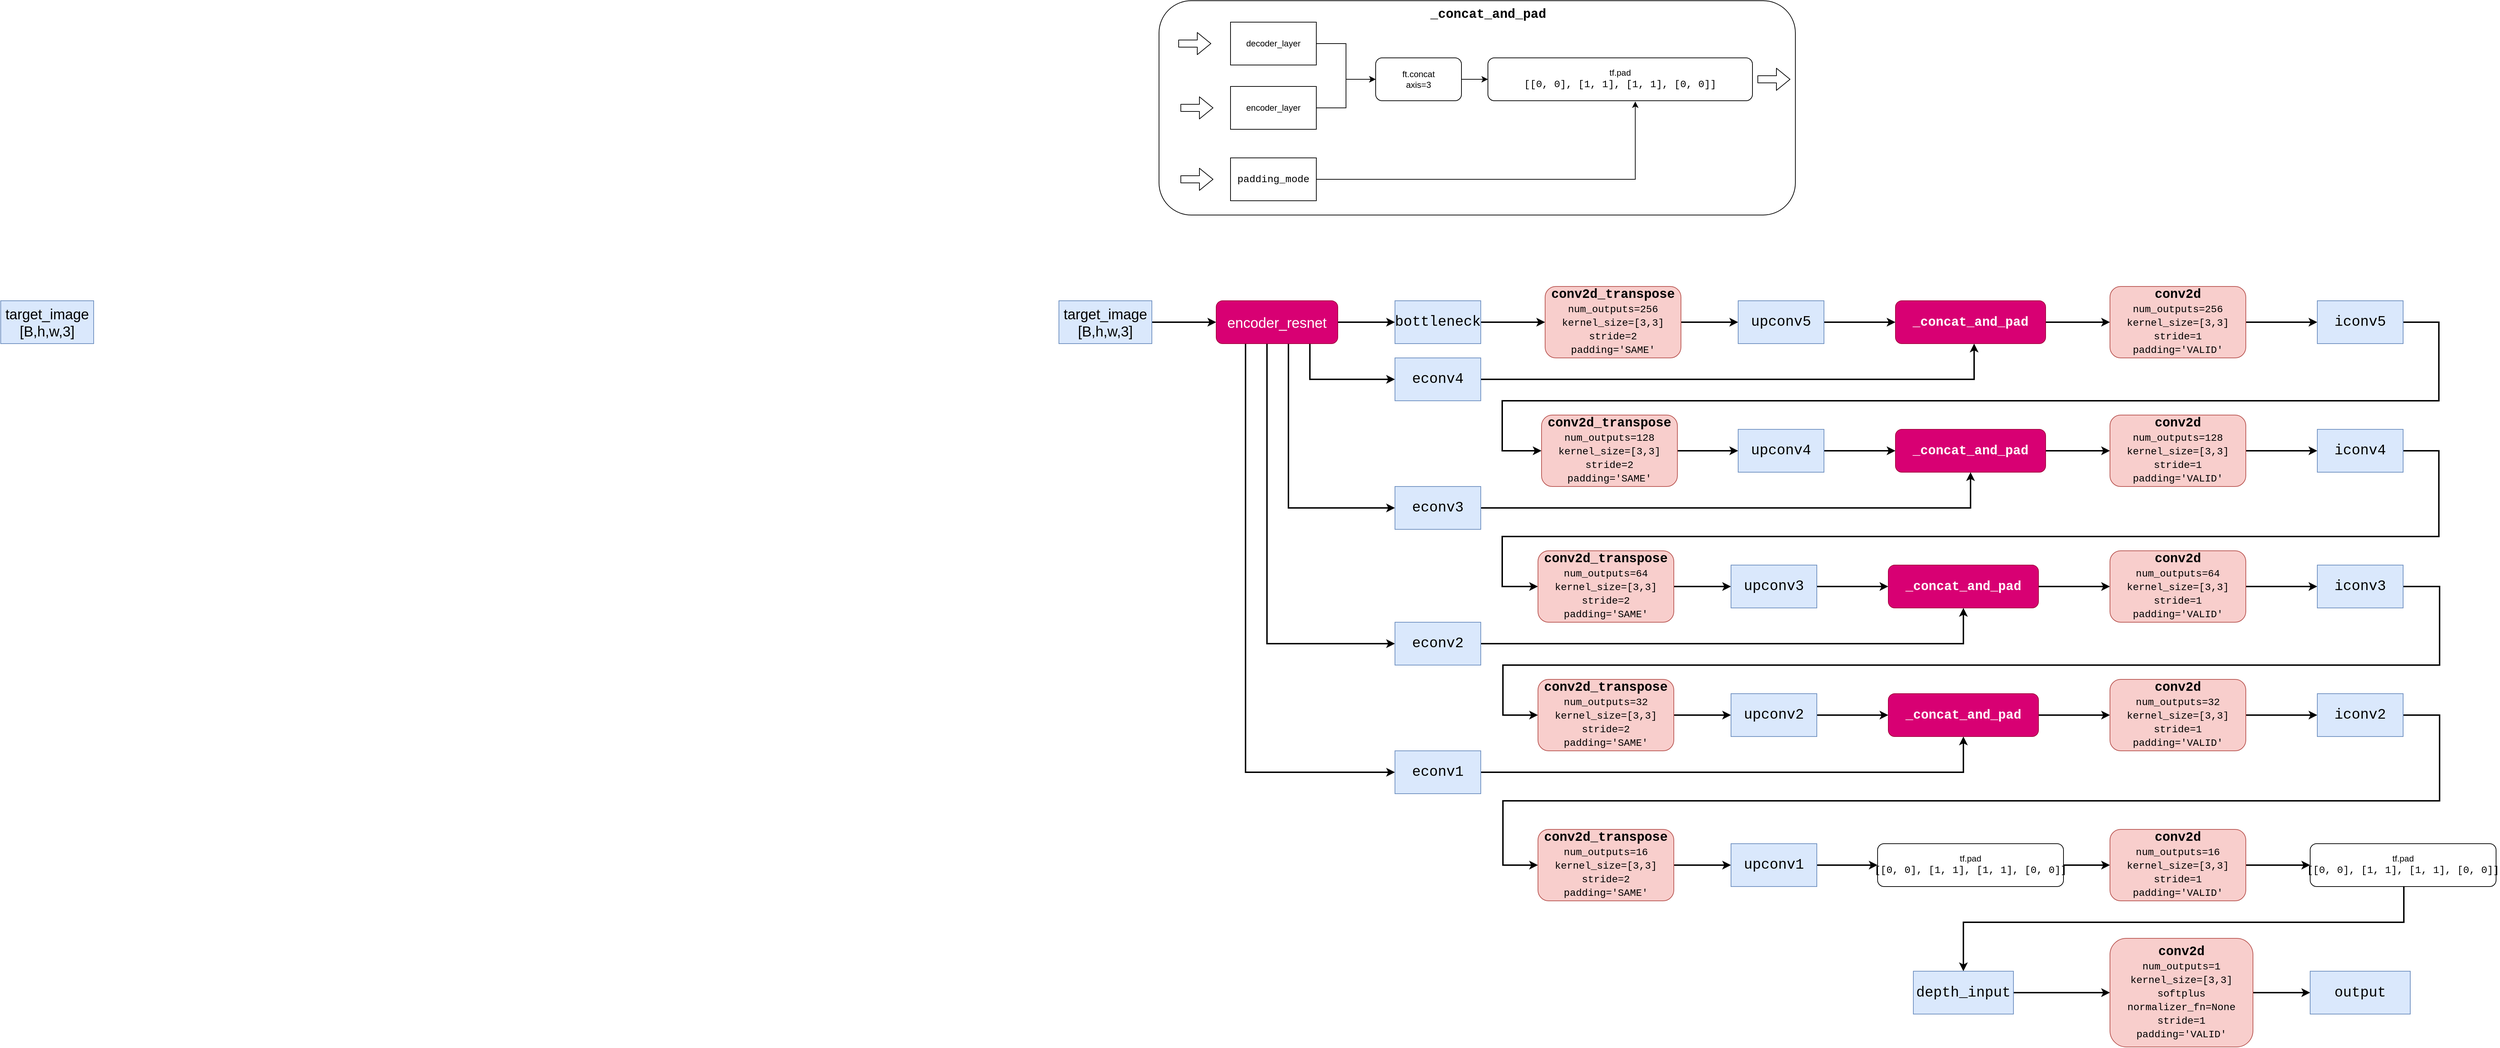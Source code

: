 <mxfile version="12.2.2" type="device" pages="2"><diagram id="zLoeH3HhIRPsf8UOHyxm" name="depth_prediction_net"><mxGraphModel dx="3685" dy="2343" grid="1" gridSize="10" guides="1" tooltips="1" connect="1" arrows="1" fold="1" page="1" pageScale="1" pageWidth="827" pageHeight="1169" math="0" shadow="0"><root><mxCell id="0"/><mxCell id="1" parent="0"/><mxCell id="rZNilFolm7zbJAtzPnBp-29" value="" style="rounded=1;whiteSpace=wrap;html=1;" parent="1" vertex="1"><mxGeometry x="-10" y="-220" width="890" height="300" as="geometry"/></mxCell><mxCell id="rZNilFolm7zbJAtzPnBp-3" style="edgeStyle=orthogonalEdgeStyle;rounded=0;orthogonalLoop=1;jettySize=auto;html=1;strokeWidth=2;" parent="1" source="rZNilFolm7zbJAtzPnBp-1" target="rZNilFolm7zbJAtzPnBp-2" edge="1"><mxGeometry relative="1" as="geometry"/></mxCell><mxCell id="rZNilFolm7zbJAtzPnBp-1" value="&lt;font style=&quot;font-size: 20px&quot;&gt;target_image&lt;br&gt;[B,h,w,3]&lt;/font&gt;" style="rounded=0;whiteSpace=wrap;html=1;fillColor=#dae8fc;strokeColor=#6c8ebf;" parent="1" vertex="1"><mxGeometry x="-150" y="200" width="130" height="60" as="geometry"/></mxCell><mxCell id="rZNilFolm7zbJAtzPnBp-5" style="edgeStyle=orthogonalEdgeStyle;rounded=0;orthogonalLoop=1;jettySize=auto;html=1;strokeWidth=2;" parent="1" source="rZNilFolm7zbJAtzPnBp-2" target="rZNilFolm7zbJAtzPnBp-4" edge="1"><mxGeometry relative="1" as="geometry"/></mxCell><mxCell id="rZNilFolm7zbJAtzPnBp-10" style="edgeStyle=orthogonalEdgeStyle;rounded=0;orthogonalLoop=1;jettySize=auto;html=1;strokeWidth=2;" parent="1" source="rZNilFolm7zbJAtzPnBp-2" target="rZNilFolm7zbJAtzPnBp-6" edge="1"><mxGeometry relative="1" as="geometry"><Array as="points"><mxPoint x="201" y="310"/></Array></mxGeometry></mxCell><mxCell id="rZNilFolm7zbJAtzPnBp-11" style="edgeStyle=orthogonalEdgeStyle;rounded=0;orthogonalLoop=1;jettySize=auto;html=1;strokeWidth=2;" parent="1" source="rZNilFolm7zbJAtzPnBp-2" target="rZNilFolm7zbJAtzPnBp-7" edge="1"><mxGeometry relative="1" as="geometry"><Array as="points"><mxPoint x="171" y="490"/></Array></mxGeometry></mxCell><mxCell id="rZNilFolm7zbJAtzPnBp-12" style="edgeStyle=orthogonalEdgeStyle;rounded=0;orthogonalLoop=1;jettySize=auto;html=1;strokeWidth=2;" parent="1" source="rZNilFolm7zbJAtzPnBp-2" edge="1" target="rZNilFolm7zbJAtzPnBp-37"><mxGeometry relative="1" as="geometry"><mxPoint x="320.0" y="570.667" as="targetPoint"/><Array as="points"><mxPoint x="141" y="680"/></Array></mxGeometry></mxCell><mxCell id="rZNilFolm7zbJAtzPnBp-13" style="edgeStyle=orthogonalEdgeStyle;rounded=0;orthogonalLoop=1;jettySize=auto;html=1;strokeWidth=2;" parent="1" source="rZNilFolm7zbJAtzPnBp-2" edge="1" target="rZNilFolm7zbJAtzPnBp-38"><mxGeometry relative="1" as="geometry"><mxPoint x="320.0" y="680.667" as="targetPoint"/><Array as="points"><mxPoint x="111" y="860"/></Array></mxGeometry></mxCell><mxCell id="rZNilFolm7zbJAtzPnBp-2" value="&lt;span style=&quot;white-space: normal&quot;&gt;&lt;font style=&quot;font-size: 20px&quot;&gt;encoder_resnet&lt;/font&gt;&lt;/span&gt;" style="rounded=1;whiteSpace=wrap;html=1;fillColor=#d80073;strokeColor=#A50040;fontColor=#ffffff;" parent="1" vertex="1"><mxGeometry x="70" y="200" width="170" height="60" as="geometry"/></mxCell><mxCell id="rZNilFolm7zbJAtzPnBp-15" style="edgeStyle=orthogonalEdgeStyle;rounded=0;orthogonalLoop=1;jettySize=auto;html=1;strokeWidth=2;" parent="1" source="rZNilFolm7zbJAtzPnBp-4" target="rZNilFolm7zbJAtzPnBp-14" edge="1"><mxGeometry relative="1" as="geometry"/></mxCell><mxCell id="rZNilFolm7zbJAtzPnBp-4" value="&lt;div style=&quot;font-family: &amp;#34;consolas&amp;#34; , &amp;#34;courier new&amp;#34; , monospace ; line-height: 19px ; white-space: pre&quot;&gt;&lt;font style=&quot;font-size: 20px&quot;&gt;bottleneck&lt;/font&gt;&lt;/div&gt;" style="rounded=0;whiteSpace=wrap;html=1;fillColor=#dae8fc;strokeColor=#6c8ebf;" parent="1" vertex="1"><mxGeometry x="320" y="200" width="120" height="60" as="geometry"/></mxCell><mxCell id="rZNilFolm7zbJAtzPnBp-39" style="edgeStyle=orthogonalEdgeStyle;rounded=0;orthogonalLoop=1;jettySize=auto;html=1;strokeWidth=2;" parent="1" source="rZNilFolm7zbJAtzPnBp-6" target="rZNilFolm7zbJAtzPnBp-36" edge="1"><mxGeometry relative="1" as="geometry"><Array as="points"><mxPoint x="1130" y="310"/></Array></mxGeometry></mxCell><mxCell id="rZNilFolm7zbJAtzPnBp-6" value="&lt;div style=&quot;font-family: &amp;#34;consolas&amp;#34; , &amp;#34;courier new&amp;#34; , monospace ; line-height: 19px ; white-space: pre&quot;&gt;&lt;font style=&quot;font-size: 20px&quot;&gt;econv4&lt;/font&gt;&lt;/div&gt;" style="rounded=0;whiteSpace=wrap;html=1;fillColor=#dae8fc;strokeColor=#6c8ebf;" parent="1" vertex="1"><mxGeometry x="320" y="280" width="120" height="60" as="geometry"/></mxCell><mxCell id="tKypHKVS-_tjqtIrZ44N-6" style="edgeStyle=orthogonalEdgeStyle;rounded=0;orthogonalLoop=1;jettySize=auto;html=1;strokeWidth=2;" edge="1" parent="1" source="rZNilFolm7zbJAtzPnBp-7" target="tKypHKVS-_tjqtIrZ44N-4"><mxGeometry relative="1" as="geometry"/></mxCell><mxCell id="rZNilFolm7zbJAtzPnBp-7" value="&lt;div style=&quot;font-family: &amp;#34;consolas&amp;#34; , &amp;#34;courier new&amp;#34; , monospace ; line-height: 19px ; white-space: pre&quot;&gt;&lt;font style=&quot;font-size: 20px&quot;&gt;econv3&lt;/font&gt;&lt;/div&gt;" style="rounded=0;whiteSpace=wrap;html=1;fillColor=#dae8fc;strokeColor=#6c8ebf;" parent="1" vertex="1"><mxGeometry x="320" y="460" width="120" height="60" as="geometry"/></mxCell><mxCell id="rZNilFolm7zbJAtzPnBp-17" style="edgeStyle=orthogonalEdgeStyle;rounded=0;orthogonalLoop=1;jettySize=auto;html=1;strokeWidth=2;" parent="1" source="rZNilFolm7zbJAtzPnBp-14" target="rZNilFolm7zbJAtzPnBp-16" edge="1"><mxGeometry relative="1" as="geometry"/></mxCell><mxCell id="rZNilFolm7zbJAtzPnBp-14" value="&lt;div style=&quot;font-family: &amp;#34;consolas&amp;#34; , &amp;#34;courier new&amp;#34; , monospace ; line-height: 19px ; white-space: pre&quot;&gt;&lt;font style=&quot;font-size: 18px&quot;&gt;&lt;b&gt;conv2d_transpose&lt;/b&gt;&lt;/font&gt;&lt;/div&gt;&lt;div style=&quot;font-family: &amp;#34;consolas&amp;#34; , &amp;#34;courier new&amp;#34; , monospace ; font-size: 14px ; line-height: 19px ; white-space: pre&quot;&gt;num_outputs=256&lt;/div&gt;&lt;div style=&quot;font-family: &amp;#34;consolas&amp;#34; , &amp;#34;courier new&amp;#34; , monospace ; font-size: 14px ; line-height: 19px ; white-space: pre&quot;&gt;kernel_size=[3,3]&lt;/div&gt;&lt;div style=&quot;font-family: &amp;#34;consolas&amp;#34; , &amp;#34;courier new&amp;#34; , monospace ; font-size: 14px ; line-height: 19px ; white-space: pre&quot;&gt;stride=2&lt;/div&gt;&lt;div style=&quot;font-family: &amp;#34;consolas&amp;#34; , &amp;#34;courier new&amp;#34; , monospace ; font-size: 14px ; line-height: 19px ; white-space: pre&quot;&gt;padding='SAME'&lt;/div&gt;" style="rounded=1;whiteSpace=wrap;html=1;fillColor=#f8cecc;strokeColor=#b85450;" parent="1" vertex="1"><mxGeometry x="530" y="180" width="190" height="100" as="geometry"/></mxCell><mxCell id="rZNilFolm7zbJAtzPnBp-40" style="edgeStyle=orthogonalEdgeStyle;rounded=0;orthogonalLoop=1;jettySize=auto;html=1;strokeWidth=2;" parent="1" source="rZNilFolm7zbJAtzPnBp-16" target="rZNilFolm7zbJAtzPnBp-36" edge="1"><mxGeometry relative="1" as="geometry"/></mxCell><mxCell id="rZNilFolm7zbJAtzPnBp-16" value="&lt;div style=&quot;font-family: &amp;#34;consolas&amp;#34; , &amp;#34;courier new&amp;#34; , monospace ; line-height: 19px ; white-space: pre&quot;&gt;&lt;font style=&quot;font-size: 20px&quot;&gt;upconv5&lt;/font&gt;&lt;/div&gt;" style="rounded=0;whiteSpace=wrap;html=1;fillColor=#dae8fc;strokeColor=#6c8ebf;" parent="1" vertex="1"><mxGeometry x="800" y="200" width="120" height="60" as="geometry"/></mxCell><mxCell id="rZNilFolm7zbJAtzPnBp-43" style="edgeStyle=orthogonalEdgeStyle;rounded=0;orthogonalLoop=1;jettySize=auto;html=1;strokeWidth=2;" parent="1" source="rZNilFolm7zbJAtzPnBp-18" target="rZNilFolm7zbJAtzPnBp-42" edge="1"><mxGeometry relative="1" as="geometry"/></mxCell><mxCell id="rZNilFolm7zbJAtzPnBp-18" value="&lt;div style=&quot;font-family: &amp;#34;consolas&amp;#34; , &amp;#34;courier new&amp;#34; , monospace ; line-height: 19px ; white-space: pre&quot;&gt;&lt;font style=&quot;font-size: 18px&quot;&gt;&lt;b&gt;conv2d&lt;/b&gt;&lt;/font&gt;&lt;/div&gt;&lt;div style=&quot;font-family: &amp;#34;consolas&amp;#34; , &amp;#34;courier new&amp;#34; , monospace ; font-size: 14px ; line-height: 19px ; white-space: pre&quot;&gt;num_outputs=256&lt;/div&gt;&lt;div style=&quot;font-family: &amp;#34;consolas&amp;#34; , &amp;#34;courier new&amp;#34; , monospace ; font-size: 14px ; line-height: 19px ; white-space: pre&quot;&gt;kernel_size=[3,3]&lt;/div&gt;&lt;div style=&quot;font-family: &amp;#34;consolas&amp;#34; , &amp;#34;courier new&amp;#34; , monospace ; font-size: 14px ; line-height: 19px ; white-space: pre&quot;&gt;stride=1&lt;/div&gt;&lt;div style=&quot;font-family: &amp;#34;consolas&amp;#34; , &amp;#34;courier new&amp;#34; , monospace ; font-size: 14px ; line-height: 19px ; white-space: pre&quot;&gt;padding='VALID'&lt;/div&gt;" style="rounded=1;whiteSpace=wrap;html=1;fillColor=#f8cecc;strokeColor=#b85450;" parent="1" vertex="1"><mxGeometry x="1320" y="180" width="190" height="100" as="geometry"/></mxCell><mxCell id="rZNilFolm7zbJAtzPnBp-22" style="edgeStyle=orthogonalEdgeStyle;rounded=0;orthogonalLoop=1;jettySize=auto;html=1;" parent="1" source="rZNilFolm7zbJAtzPnBp-19" target="rZNilFolm7zbJAtzPnBp-21" edge="1"><mxGeometry relative="1" as="geometry"/></mxCell><mxCell id="rZNilFolm7zbJAtzPnBp-19" value="decoder_layer" style="rounded=0;whiteSpace=wrap;html=1;" parent="1" vertex="1"><mxGeometry x="90" y="-190" width="120" height="60" as="geometry"/></mxCell><mxCell id="rZNilFolm7zbJAtzPnBp-23" style="edgeStyle=orthogonalEdgeStyle;rounded=0;orthogonalLoop=1;jettySize=auto;html=1;" parent="1" source="rZNilFolm7zbJAtzPnBp-20" target="rZNilFolm7zbJAtzPnBp-21" edge="1"><mxGeometry relative="1" as="geometry"/></mxCell><mxCell id="rZNilFolm7zbJAtzPnBp-20" value="encoder_layer" style="rounded=0;whiteSpace=wrap;html=1;" parent="1" vertex="1"><mxGeometry x="90" y="-100" width="120" height="60" as="geometry"/></mxCell><mxCell id="rZNilFolm7zbJAtzPnBp-27" style="edgeStyle=orthogonalEdgeStyle;rounded=0;orthogonalLoop=1;jettySize=auto;html=1;" parent="1" source="rZNilFolm7zbJAtzPnBp-21" target="rZNilFolm7zbJAtzPnBp-24" edge="1"><mxGeometry relative="1" as="geometry"/></mxCell><mxCell id="rZNilFolm7zbJAtzPnBp-21" value="ft.concat&lt;br&gt;axis=3" style="rounded=1;whiteSpace=wrap;html=1;" parent="1" vertex="1"><mxGeometry x="293" y="-140" width="120" height="60" as="geometry"/></mxCell><mxCell id="rZNilFolm7zbJAtzPnBp-24" value="tf.pad&lt;br&gt;&lt;div style=&quot;font-family: &amp;#34;consolas&amp;#34; , &amp;#34;courier new&amp;#34; , monospace ; font-size: 14px ; line-height: 19px ; white-space: pre&quot;&gt;[[0,&amp;nbsp;0],&amp;nbsp;[1,&amp;nbsp;1],&amp;nbsp;[1,&amp;nbsp;1],&amp;nbsp;[0,&amp;nbsp;0]]&lt;/div&gt;" style="rounded=1;whiteSpace=wrap;html=1;" parent="1" vertex="1"><mxGeometry x="450" y="-140" width="370" height="60" as="geometry"/></mxCell><mxCell id="rZNilFolm7zbJAtzPnBp-26" style="edgeStyle=orthogonalEdgeStyle;rounded=0;orthogonalLoop=1;jettySize=auto;html=1;entryX=0.557;entryY=1.017;entryDx=0;entryDy=0;entryPerimeter=0;" parent="1" source="rZNilFolm7zbJAtzPnBp-25" target="rZNilFolm7zbJAtzPnBp-24" edge="1"><mxGeometry relative="1" as="geometry"/></mxCell><mxCell id="rZNilFolm7zbJAtzPnBp-25" value="&lt;div style=&quot;font-family: &amp;#34;consolas&amp;#34; , &amp;#34;courier new&amp;#34; , monospace ; font-size: 14px ; line-height: 19px ; white-space: pre&quot;&gt;padding_mode&lt;/div&gt;" style="rounded=0;whiteSpace=wrap;html=1;" parent="1" vertex="1"><mxGeometry x="90" width="120" height="60" as="geometry"/></mxCell><mxCell id="rZNilFolm7zbJAtzPnBp-30" value="&lt;div style=&quot;font-family: &amp;#34;consolas&amp;#34; , &amp;#34;courier new&amp;#34; , monospace ; line-height: 19px ; white-space: pre&quot;&gt;&lt;font style=&quot;font-size: 18px&quot;&gt;&lt;b&gt;_concat_and_pad&lt;/b&gt;&lt;/font&gt;&lt;/div&gt;" style="text;html=1;strokeColor=none;fillColor=none;align=center;verticalAlign=middle;whiteSpace=wrap;rounded=0;" parent="1" vertex="1"><mxGeometry x="346.5" y="-210" width="207" height="20" as="geometry"/></mxCell><mxCell id="rZNilFolm7zbJAtzPnBp-31" value="" style="shape=flexArrow;endArrow=classic;html=1;" parent="1" edge="1"><mxGeometry width="50" height="50" relative="1" as="geometry"><mxPoint x="17" y="-160" as="sourcePoint"/><mxPoint x="63" y="-160" as="targetPoint"/></mxGeometry></mxCell><mxCell id="rZNilFolm7zbJAtzPnBp-33" value="" style="shape=flexArrow;endArrow=classic;html=1;" parent="1" edge="1"><mxGeometry width="50" height="50" relative="1" as="geometry"><mxPoint x="20" y="-70" as="sourcePoint"/><mxPoint x="66" y="-70" as="targetPoint"/></mxGeometry></mxCell><mxCell id="rZNilFolm7zbJAtzPnBp-34" value="" style="shape=flexArrow;endArrow=classic;html=1;" parent="1" edge="1"><mxGeometry width="50" height="50" relative="1" as="geometry"><mxPoint x="20" y="30" as="sourcePoint"/><mxPoint x="66" y="30" as="targetPoint"/></mxGeometry></mxCell><mxCell id="rZNilFolm7zbJAtzPnBp-35" value="" style="shape=flexArrow;endArrow=classic;html=1;" parent="1" edge="1"><mxGeometry width="50" height="50" relative="1" as="geometry"><mxPoint x="827" y="-110" as="sourcePoint"/><mxPoint x="873" y="-110" as="targetPoint"/></mxGeometry></mxCell><mxCell id="rZNilFolm7zbJAtzPnBp-41" style="edgeStyle=orthogonalEdgeStyle;rounded=0;orthogonalLoop=1;jettySize=auto;html=1;strokeWidth=2;" parent="1" source="rZNilFolm7zbJAtzPnBp-36" target="rZNilFolm7zbJAtzPnBp-18" edge="1"><mxGeometry relative="1" as="geometry"/></mxCell><mxCell id="rZNilFolm7zbJAtzPnBp-36" value="&lt;b style=&quot;font-family: &amp;#34;consolas&amp;#34; , &amp;#34;courier new&amp;#34; , monospace ; font-size: 18px ; white-space: pre&quot;&gt;_concat_and_pad&lt;/b&gt;" style="rounded=1;whiteSpace=wrap;html=1;fillColor=#d80073;strokeColor=#A50040;fontColor=#ffffff;" parent="1" vertex="1"><mxGeometry x="1020" y="200" width="210" height="60" as="geometry"/></mxCell><mxCell id="tKypHKVS-_tjqtIrZ44N-28" style="edgeStyle=orthogonalEdgeStyle;rounded=0;orthogonalLoop=1;jettySize=auto;html=1;strokeWidth=2;" edge="1" parent="1" source="rZNilFolm7zbJAtzPnBp-37" target="tKypHKVS-_tjqtIrZ44N-16"><mxGeometry relative="1" as="geometry"/></mxCell><mxCell id="rZNilFolm7zbJAtzPnBp-37" value="&lt;div style=&quot;font-family: &amp;#34;consolas&amp;#34; , &amp;#34;courier new&amp;#34; , monospace ; line-height: 19px ; white-space: pre&quot;&gt;&lt;font style=&quot;font-size: 20px&quot;&gt;econv2&lt;/font&gt;&lt;/div&gt;" style="rounded=0;whiteSpace=wrap;html=1;fillColor=#dae8fc;strokeColor=#6c8ebf;" parent="1" vertex="1"><mxGeometry x="320" y="650" width="120" height="60" as="geometry"/></mxCell><mxCell id="tKypHKVS-_tjqtIrZ44N-34" style="edgeStyle=orthogonalEdgeStyle;rounded=0;orthogonalLoop=1;jettySize=auto;html=1;strokeWidth=2;" edge="1" parent="1" source="rZNilFolm7zbJAtzPnBp-38" target="tKypHKVS-_tjqtIrZ44N-25"><mxGeometry relative="1" as="geometry"><Array as="points"><mxPoint x="1115" y="860"/></Array></mxGeometry></mxCell><mxCell id="rZNilFolm7zbJAtzPnBp-38" value="&lt;div style=&quot;font-family: &amp;#34;consolas&amp;#34; , &amp;#34;courier new&amp;#34; , monospace ; line-height: 19px ; white-space: pre&quot;&gt;&lt;font style=&quot;font-size: 20px&quot;&gt;econv1&lt;/font&gt;&lt;/div&gt;" style="rounded=0;whiteSpace=wrap;html=1;fillColor=#dae8fc;strokeColor=#6c8ebf;" parent="1" vertex="1"><mxGeometry x="320" y="830" width="120" height="60" as="geometry"/></mxCell><mxCell id="tKypHKVS-_tjqtIrZ44N-7" style="edgeStyle=orthogonalEdgeStyle;rounded=0;orthogonalLoop=1;jettySize=auto;html=1;strokeWidth=2;" edge="1" parent="1" source="rZNilFolm7zbJAtzPnBp-42" target="tKypHKVS-_tjqtIrZ44N-2"><mxGeometry relative="1" as="geometry"><Array as="points"><mxPoint x="1780" y="230"/><mxPoint x="1780" y="340"/><mxPoint x="470" y="340"/><mxPoint x="470" y="410"/></Array></mxGeometry></mxCell><mxCell id="rZNilFolm7zbJAtzPnBp-42" value="&lt;div style=&quot;font-family: &amp;#34;consolas&amp;#34; , &amp;#34;courier new&amp;#34; , monospace ; line-height: 19px ; white-space: pre&quot;&gt;&lt;font style=&quot;font-size: 20px&quot;&gt;iconv5&lt;/font&gt;&lt;/div&gt;" style="rounded=0;whiteSpace=wrap;html=1;fillColor=#dae8fc;strokeColor=#6c8ebf;" parent="1" vertex="1"><mxGeometry x="1610" y="200" width="120" height="60" as="geometry"/></mxCell><mxCell id="tKypHKVS-_tjqtIrZ44N-5" style="edgeStyle=orthogonalEdgeStyle;rounded=0;orthogonalLoop=1;jettySize=auto;html=1;strokeWidth=2;" edge="1" parent="1" source="tKypHKVS-_tjqtIrZ44N-1" target="tKypHKVS-_tjqtIrZ44N-4"><mxGeometry relative="1" as="geometry"/></mxCell><mxCell id="tKypHKVS-_tjqtIrZ44N-1" value="&lt;div style=&quot;font-family: &amp;#34;consolas&amp;#34; , &amp;#34;courier new&amp;#34; , monospace ; line-height: 19px ; white-space: pre&quot;&gt;&lt;font style=&quot;font-size: 20px&quot;&gt;upconv4&lt;/font&gt;&lt;/div&gt;" style="rounded=0;whiteSpace=wrap;html=1;fillColor=#dae8fc;strokeColor=#6c8ebf;" vertex="1" parent="1"><mxGeometry x="800" y="380" width="120" height="60" as="geometry"/></mxCell><mxCell id="tKypHKVS-_tjqtIrZ44N-3" style="edgeStyle=orthogonalEdgeStyle;rounded=0;orthogonalLoop=1;jettySize=auto;html=1;strokeWidth=2;" edge="1" parent="1" source="tKypHKVS-_tjqtIrZ44N-2" target="tKypHKVS-_tjqtIrZ44N-1"><mxGeometry relative="1" as="geometry"/></mxCell><mxCell id="tKypHKVS-_tjqtIrZ44N-2" value="&lt;div style=&quot;font-family: &amp;#34;consolas&amp;#34; , &amp;#34;courier new&amp;#34; , monospace ; line-height: 19px ; white-space: pre&quot;&gt;&lt;font style=&quot;font-size: 18px&quot;&gt;&lt;b&gt;conv2d_transpose&lt;/b&gt;&lt;/font&gt;&lt;/div&gt;&lt;div style=&quot;font-family: &amp;#34;consolas&amp;#34; , &amp;#34;courier new&amp;#34; , monospace ; font-size: 14px ; line-height: 19px ; white-space: pre&quot;&gt;num_outputs=128&lt;/div&gt;&lt;div style=&quot;font-family: &amp;#34;consolas&amp;#34; , &amp;#34;courier new&amp;#34; , monospace ; font-size: 14px ; line-height: 19px ; white-space: pre&quot;&gt;kernel_size=[3,3]&lt;/div&gt;&lt;div style=&quot;font-family: &amp;#34;consolas&amp;#34; , &amp;#34;courier new&amp;#34; , monospace ; font-size: 14px ; line-height: 19px ; white-space: pre&quot;&gt;stride=2&lt;/div&gt;&lt;div style=&quot;font-family: &amp;#34;consolas&amp;#34; , &amp;#34;courier new&amp;#34; , monospace ; font-size: 14px ; line-height: 19px ; white-space: pre&quot;&gt;padding='SAME'&lt;/div&gt;" style="rounded=1;whiteSpace=wrap;html=1;fillColor=#f8cecc;strokeColor=#b85450;" vertex="1" parent="1"><mxGeometry x="525" y="360" width="190" height="100" as="geometry"/></mxCell><mxCell id="tKypHKVS-_tjqtIrZ44N-9" style="edgeStyle=orthogonalEdgeStyle;rounded=0;orthogonalLoop=1;jettySize=auto;html=1;strokeWidth=2;" edge="1" parent="1" source="tKypHKVS-_tjqtIrZ44N-4" target="tKypHKVS-_tjqtIrZ44N-8"><mxGeometry relative="1" as="geometry"/></mxCell><mxCell id="tKypHKVS-_tjqtIrZ44N-4" value="&lt;b style=&quot;font-family: &amp;#34;consolas&amp;#34; , &amp;#34;courier new&amp;#34; , monospace ; font-size: 18px ; white-space: pre&quot;&gt;_concat_and_pad&lt;/b&gt;" style="rounded=1;whiteSpace=wrap;html=1;fillColor=#d80073;strokeColor=#A50040;fontColor=#ffffff;" vertex="1" parent="1"><mxGeometry x="1020" y="380" width="210" height="60" as="geometry"/></mxCell><mxCell id="tKypHKVS-_tjqtIrZ44N-11" style="edgeStyle=orthogonalEdgeStyle;rounded=0;orthogonalLoop=1;jettySize=auto;html=1;strokeWidth=2;" edge="1" parent="1" source="tKypHKVS-_tjqtIrZ44N-8" target="tKypHKVS-_tjqtIrZ44N-10"><mxGeometry relative="1" as="geometry"/></mxCell><mxCell id="tKypHKVS-_tjqtIrZ44N-8" value="&lt;div style=&quot;font-family: &amp;#34;consolas&amp;#34; , &amp;#34;courier new&amp;#34; , monospace ; line-height: 19px ; white-space: pre&quot;&gt;&lt;font style=&quot;font-size: 18px&quot;&gt;&lt;b&gt;conv2d&lt;/b&gt;&lt;/font&gt;&lt;/div&gt;&lt;div style=&quot;font-family: &amp;#34;consolas&amp;#34; , &amp;#34;courier new&amp;#34; , monospace ; font-size: 14px ; line-height: 19px ; white-space: pre&quot;&gt;num_outputs=128&lt;/div&gt;&lt;div style=&quot;font-family: &amp;#34;consolas&amp;#34; , &amp;#34;courier new&amp;#34; , monospace ; font-size: 14px ; line-height: 19px ; white-space: pre&quot;&gt;kernel_size=[3,3]&lt;/div&gt;&lt;div style=&quot;font-family: &amp;#34;consolas&amp;#34; , &amp;#34;courier new&amp;#34; , monospace ; font-size: 14px ; line-height: 19px ; white-space: pre&quot;&gt;stride=1&lt;/div&gt;&lt;div style=&quot;font-family: &amp;#34;consolas&amp;#34; , &amp;#34;courier new&amp;#34; , monospace ; font-size: 14px ; line-height: 19px ; white-space: pre&quot;&gt;padding='VALID'&lt;/div&gt;" style="rounded=1;whiteSpace=wrap;html=1;fillColor=#f8cecc;strokeColor=#b85450;" vertex="1" parent="1"><mxGeometry x="1320" y="360" width="190" height="100" as="geometry"/></mxCell><mxCell id="tKypHKVS-_tjqtIrZ44N-13" style="edgeStyle=orthogonalEdgeStyle;rounded=0;orthogonalLoop=1;jettySize=auto;html=1;strokeWidth=2;" edge="1" parent="1" source="tKypHKVS-_tjqtIrZ44N-10" target="tKypHKVS-_tjqtIrZ44N-12"><mxGeometry relative="1" as="geometry"><Array as="points"><mxPoint x="1780" y="410"/><mxPoint x="1780" y="530"/><mxPoint x="470" y="530"/><mxPoint x="470" y="600"/></Array></mxGeometry></mxCell><mxCell id="tKypHKVS-_tjqtIrZ44N-10" value="&lt;div style=&quot;font-family: &amp;#34;consolas&amp;#34; , &amp;#34;courier new&amp;#34; , monospace ; line-height: 19px ; white-space: pre&quot;&gt;&lt;font style=&quot;font-size: 20px&quot;&gt;iconv4&lt;/font&gt;&lt;/div&gt;" style="rounded=0;whiteSpace=wrap;html=1;fillColor=#dae8fc;strokeColor=#6c8ebf;" vertex="1" parent="1"><mxGeometry x="1610" y="380" width="120" height="60" as="geometry"/></mxCell><mxCell id="tKypHKVS-_tjqtIrZ44N-15" style="edgeStyle=orthogonalEdgeStyle;rounded=0;orthogonalLoop=1;jettySize=auto;html=1;strokeWidth=2;" edge="1" parent="1" source="tKypHKVS-_tjqtIrZ44N-12" target="tKypHKVS-_tjqtIrZ44N-14"><mxGeometry relative="1" as="geometry"/></mxCell><mxCell id="tKypHKVS-_tjqtIrZ44N-12" value="&lt;div style=&quot;font-family: &amp;#34;consolas&amp;#34; , &amp;#34;courier new&amp;#34; , monospace ; line-height: 19px ; white-space: pre&quot;&gt;&lt;font style=&quot;font-size: 18px&quot;&gt;&lt;b&gt;conv2d_transpose&lt;/b&gt;&lt;/font&gt;&lt;/div&gt;&lt;div style=&quot;font-family: &amp;#34;consolas&amp;#34; , &amp;#34;courier new&amp;#34; , monospace ; font-size: 14px ; line-height: 19px ; white-space: pre&quot;&gt;num_outputs=64&lt;/div&gt;&lt;div style=&quot;font-family: &amp;#34;consolas&amp;#34; , &amp;#34;courier new&amp;#34; , monospace ; font-size: 14px ; line-height: 19px ; white-space: pre&quot;&gt;kernel_size=[3,3]&lt;/div&gt;&lt;div style=&quot;font-family: &amp;#34;consolas&amp;#34; , &amp;#34;courier new&amp;#34; , monospace ; font-size: 14px ; line-height: 19px ; white-space: pre&quot;&gt;stride=2&lt;/div&gt;&lt;div style=&quot;font-family: &amp;#34;consolas&amp;#34; , &amp;#34;courier new&amp;#34; , monospace ; font-size: 14px ; line-height: 19px ; white-space: pre&quot;&gt;padding='SAME'&lt;/div&gt;" style="rounded=1;whiteSpace=wrap;html=1;fillColor=#f8cecc;strokeColor=#b85450;" vertex="1" parent="1"><mxGeometry x="520" y="550" width="190" height="100" as="geometry"/></mxCell><mxCell id="tKypHKVS-_tjqtIrZ44N-17" style="edgeStyle=orthogonalEdgeStyle;rounded=0;orthogonalLoop=1;jettySize=auto;html=1;strokeWidth=2;" edge="1" parent="1" source="tKypHKVS-_tjqtIrZ44N-14" target="tKypHKVS-_tjqtIrZ44N-16"><mxGeometry relative="1" as="geometry"/></mxCell><mxCell id="tKypHKVS-_tjqtIrZ44N-14" value="&lt;div style=&quot;font-family: &amp;#34;consolas&amp;#34; , &amp;#34;courier new&amp;#34; , monospace ; line-height: 19px ; white-space: pre&quot;&gt;&lt;font style=&quot;font-size: 20px&quot;&gt;upconv3&lt;/font&gt;&lt;/div&gt;" style="rounded=0;whiteSpace=wrap;html=1;fillColor=#dae8fc;strokeColor=#6c8ebf;" vertex="1" parent="1"><mxGeometry x="790" y="570" width="120" height="60" as="geometry"/></mxCell><mxCell id="tKypHKVS-_tjqtIrZ44N-19" style="edgeStyle=orthogonalEdgeStyle;rounded=0;orthogonalLoop=1;jettySize=auto;html=1;strokeWidth=2;" edge="1" parent="1" source="tKypHKVS-_tjqtIrZ44N-16" target="tKypHKVS-_tjqtIrZ44N-18"><mxGeometry relative="1" as="geometry"/></mxCell><mxCell id="tKypHKVS-_tjqtIrZ44N-16" value="&lt;b style=&quot;font-family: &amp;#34;consolas&amp;#34; , &amp;#34;courier new&amp;#34; , monospace ; font-size: 18px ; white-space: pre&quot;&gt;_concat_and_pad&lt;/b&gt;" style="rounded=1;whiteSpace=wrap;html=1;fillColor=#d80073;strokeColor=#A50040;fontColor=#ffffff;" vertex="1" parent="1"><mxGeometry x="1010" y="570" width="210" height="60" as="geometry"/></mxCell><mxCell id="tKypHKVS-_tjqtIrZ44N-21" style="edgeStyle=orthogonalEdgeStyle;rounded=0;orthogonalLoop=1;jettySize=auto;html=1;strokeWidth=2;" edge="1" parent="1" source="tKypHKVS-_tjqtIrZ44N-18" target="tKypHKVS-_tjqtIrZ44N-20"><mxGeometry relative="1" as="geometry"/></mxCell><mxCell id="tKypHKVS-_tjqtIrZ44N-18" value="&lt;div style=&quot;font-family: &amp;#34;consolas&amp;#34; , &amp;#34;courier new&amp;#34; , monospace ; line-height: 19px ; white-space: pre&quot;&gt;&lt;font style=&quot;font-size: 18px&quot;&gt;&lt;b&gt;conv2d&lt;/b&gt;&lt;/font&gt;&lt;/div&gt;&lt;div style=&quot;font-family: &amp;#34;consolas&amp;#34; , &amp;#34;courier new&amp;#34; , monospace ; font-size: 14px ; line-height: 19px ; white-space: pre&quot;&gt;num_outputs=64&lt;/div&gt;&lt;div style=&quot;font-family: &amp;#34;consolas&amp;#34; , &amp;#34;courier new&amp;#34; , monospace ; font-size: 14px ; line-height: 19px ; white-space: pre&quot;&gt;kernel_size=[3,3]&lt;/div&gt;&lt;div style=&quot;font-family: &amp;#34;consolas&amp;#34; , &amp;#34;courier new&amp;#34; , monospace ; font-size: 14px ; line-height: 19px ; white-space: pre&quot;&gt;stride=1&lt;/div&gt;&lt;div style=&quot;font-family: &amp;#34;consolas&amp;#34; , &amp;#34;courier new&amp;#34; , monospace ; font-size: 14px ; line-height: 19px ; white-space: pre&quot;&gt;padding='VALID'&lt;/div&gt;" style="rounded=1;whiteSpace=wrap;html=1;fillColor=#f8cecc;strokeColor=#b85450;" vertex="1" parent="1"><mxGeometry x="1320" y="550" width="190" height="100" as="geometry"/></mxCell><mxCell id="tKypHKVS-_tjqtIrZ44N-29" style="edgeStyle=orthogonalEdgeStyle;rounded=0;orthogonalLoop=1;jettySize=auto;html=1;strokeWidth=2;" edge="1" parent="1" source="tKypHKVS-_tjqtIrZ44N-20" target="tKypHKVS-_tjqtIrZ44N-22"><mxGeometry relative="1" as="geometry"><Array as="points"><mxPoint x="1781" y="600"/><mxPoint x="1781" y="710"/><mxPoint x="471" y="710"/><mxPoint x="471" y="780"/></Array></mxGeometry></mxCell><mxCell id="tKypHKVS-_tjqtIrZ44N-20" value="&lt;div style=&quot;font-family: &amp;#34;consolas&amp;#34; , &amp;#34;courier new&amp;#34; , monospace ; line-height: 19px ; white-space: pre&quot;&gt;&lt;font style=&quot;font-size: 20px&quot;&gt;iconv3&lt;/font&gt;&lt;/div&gt;" style="rounded=0;whiteSpace=wrap;html=1;fillColor=#dae8fc;strokeColor=#6c8ebf;" vertex="1" parent="1"><mxGeometry x="1610" y="570" width="120" height="60" as="geometry"/></mxCell><mxCell id="tKypHKVS-_tjqtIrZ44N-30" style="edgeStyle=orthogonalEdgeStyle;rounded=0;orthogonalLoop=1;jettySize=auto;html=1;strokeWidth=2;" edge="1" parent="1" source="tKypHKVS-_tjqtIrZ44N-22" target="tKypHKVS-_tjqtIrZ44N-24"><mxGeometry relative="1" as="geometry"/></mxCell><mxCell id="tKypHKVS-_tjqtIrZ44N-22" value="&lt;div style=&quot;font-family: &amp;#34;consolas&amp;#34; , &amp;#34;courier new&amp;#34; , monospace ; line-height: 19px ; white-space: pre&quot;&gt;&lt;font style=&quot;font-size: 18px&quot;&gt;&lt;b&gt;conv2d_transpose&lt;/b&gt;&lt;/font&gt;&lt;/div&gt;&lt;div style=&quot;font-family: &amp;#34;consolas&amp;#34; , &amp;#34;courier new&amp;#34; , monospace ; font-size: 14px ; line-height: 19px ; white-space: pre&quot;&gt;num_outputs=32&lt;/div&gt;&lt;div style=&quot;font-family: &amp;#34;consolas&amp;#34; , &amp;#34;courier new&amp;#34; , monospace ; font-size: 14px ; line-height: 19px ; white-space: pre&quot;&gt;kernel_size=[3,3]&lt;/div&gt;&lt;div style=&quot;font-family: &amp;#34;consolas&amp;#34; , &amp;#34;courier new&amp;#34; , monospace ; font-size: 14px ; line-height: 19px ; white-space: pre&quot;&gt;stride=2&lt;/div&gt;&lt;div style=&quot;font-family: &amp;#34;consolas&amp;#34; , &amp;#34;courier new&amp;#34; , monospace ; font-size: 14px ; line-height: 19px ; white-space: pre&quot;&gt;padding='SAME'&lt;/div&gt;" style="rounded=1;whiteSpace=wrap;html=1;fillColor=#f8cecc;strokeColor=#b85450;" vertex="1" parent="1"><mxGeometry x="520" y="730" width="190" height="100" as="geometry"/></mxCell><mxCell id="tKypHKVS-_tjqtIrZ44N-31" style="edgeStyle=orthogonalEdgeStyle;rounded=0;orthogonalLoop=1;jettySize=auto;html=1;strokeWidth=2;" edge="1" parent="1" source="tKypHKVS-_tjqtIrZ44N-24" target="tKypHKVS-_tjqtIrZ44N-25"><mxGeometry relative="1" as="geometry"/></mxCell><mxCell id="tKypHKVS-_tjqtIrZ44N-24" value="&lt;div style=&quot;font-family: &amp;#34;consolas&amp;#34; , &amp;#34;courier new&amp;#34; , monospace ; line-height: 19px ; white-space: pre&quot;&gt;&lt;font style=&quot;font-size: 20px&quot;&gt;upconv2&lt;/font&gt;&lt;/div&gt;" style="rounded=0;whiteSpace=wrap;html=1;fillColor=#dae8fc;strokeColor=#6c8ebf;" vertex="1" parent="1"><mxGeometry x="790" y="750" width="120" height="60" as="geometry"/></mxCell><mxCell id="tKypHKVS-_tjqtIrZ44N-32" style="edgeStyle=orthogonalEdgeStyle;rounded=0;orthogonalLoop=1;jettySize=auto;html=1;strokeWidth=2;" edge="1" parent="1" source="tKypHKVS-_tjqtIrZ44N-25" target="tKypHKVS-_tjqtIrZ44N-26"><mxGeometry relative="1" as="geometry"/></mxCell><mxCell id="tKypHKVS-_tjqtIrZ44N-25" value="&lt;b style=&quot;font-family: &amp;#34;consolas&amp;#34; , &amp;#34;courier new&amp;#34; , monospace ; font-size: 18px ; white-space: pre&quot;&gt;_concat_and_pad&lt;/b&gt;" style="rounded=1;whiteSpace=wrap;html=1;fillColor=#d80073;strokeColor=#A50040;fontColor=#ffffff;" vertex="1" parent="1"><mxGeometry x="1010" y="750" width="210" height="60" as="geometry"/></mxCell><mxCell id="tKypHKVS-_tjqtIrZ44N-33" style="edgeStyle=orthogonalEdgeStyle;rounded=0;orthogonalLoop=1;jettySize=auto;html=1;strokeWidth=2;" edge="1" parent="1" source="tKypHKVS-_tjqtIrZ44N-26" target="tKypHKVS-_tjqtIrZ44N-27"><mxGeometry relative="1" as="geometry"/></mxCell><mxCell id="tKypHKVS-_tjqtIrZ44N-26" value="&lt;div style=&quot;font-family: &amp;#34;consolas&amp;#34; , &amp;#34;courier new&amp;#34; , monospace ; line-height: 19px ; white-space: pre&quot;&gt;&lt;font style=&quot;font-size: 18px&quot;&gt;&lt;b&gt;conv2d&lt;/b&gt;&lt;/font&gt;&lt;/div&gt;&lt;div style=&quot;font-family: &amp;#34;consolas&amp;#34; , &amp;#34;courier new&amp;#34; , monospace ; font-size: 14px ; line-height: 19px ; white-space: pre&quot;&gt;num_outputs=32&lt;/div&gt;&lt;div style=&quot;font-family: &amp;#34;consolas&amp;#34; , &amp;#34;courier new&amp;#34; , monospace ; font-size: 14px ; line-height: 19px ; white-space: pre&quot;&gt;kernel_size=[3,3]&lt;/div&gt;&lt;div style=&quot;font-family: &amp;#34;consolas&amp;#34; , &amp;#34;courier new&amp;#34; , monospace ; font-size: 14px ; line-height: 19px ; white-space: pre&quot;&gt;stride=1&lt;/div&gt;&lt;div style=&quot;font-family: &amp;#34;consolas&amp;#34; , &amp;#34;courier new&amp;#34; , monospace ; font-size: 14px ; line-height: 19px ; white-space: pre&quot;&gt;padding='VALID'&lt;/div&gt;" style="rounded=1;whiteSpace=wrap;html=1;fillColor=#f8cecc;strokeColor=#b85450;" vertex="1" parent="1"><mxGeometry x="1320" y="730" width="190" height="100" as="geometry"/></mxCell><mxCell id="tKypHKVS-_tjqtIrZ44N-36" style="edgeStyle=orthogonalEdgeStyle;rounded=0;orthogonalLoop=1;jettySize=auto;html=1;strokeWidth=2;" edge="1" parent="1" source="tKypHKVS-_tjqtIrZ44N-27" target="tKypHKVS-_tjqtIrZ44N-35"><mxGeometry relative="1" as="geometry"><Array as="points"><mxPoint x="1781" y="780"/><mxPoint x="1781" y="900"/><mxPoint x="471" y="900"/><mxPoint x="471" y="990"/></Array></mxGeometry></mxCell><mxCell id="tKypHKVS-_tjqtIrZ44N-27" value="&lt;div style=&quot;font-family: &amp;#34;consolas&amp;#34; , &amp;#34;courier new&amp;#34; , monospace ; line-height: 19px ; white-space: pre&quot;&gt;&lt;font style=&quot;font-size: 20px&quot;&gt;iconv2&lt;/font&gt;&lt;/div&gt;" style="rounded=0;whiteSpace=wrap;html=1;fillColor=#dae8fc;strokeColor=#6c8ebf;" vertex="1" parent="1"><mxGeometry x="1610" y="750" width="120" height="60" as="geometry"/></mxCell><mxCell id="tKypHKVS-_tjqtIrZ44N-38" style="edgeStyle=orthogonalEdgeStyle;rounded=0;orthogonalLoop=1;jettySize=auto;html=1;strokeWidth=2;" edge="1" parent="1" source="tKypHKVS-_tjqtIrZ44N-35" target="tKypHKVS-_tjqtIrZ44N-37"><mxGeometry relative="1" as="geometry"/></mxCell><mxCell id="tKypHKVS-_tjqtIrZ44N-35" value="&lt;div style=&quot;font-family: &amp;#34;consolas&amp;#34; , &amp;#34;courier new&amp;#34; , monospace ; line-height: 19px ; white-space: pre&quot;&gt;&lt;font style=&quot;font-size: 18px&quot;&gt;&lt;b&gt;conv2d_transpose&lt;/b&gt;&lt;/font&gt;&lt;/div&gt;&lt;div style=&quot;font-family: &amp;#34;consolas&amp;#34; , &amp;#34;courier new&amp;#34; , monospace ; font-size: 14px ; line-height: 19px ; white-space: pre&quot;&gt;num_outputs=16&lt;/div&gt;&lt;div style=&quot;font-family: &amp;#34;consolas&amp;#34; , &amp;#34;courier new&amp;#34; , monospace ; font-size: 14px ; line-height: 19px ; white-space: pre&quot;&gt;kernel_size=[3,3]&lt;/div&gt;&lt;div style=&quot;font-family: &amp;#34;consolas&amp;#34; , &amp;#34;courier new&amp;#34; , monospace ; font-size: 14px ; line-height: 19px ; white-space: pre&quot;&gt;stride=2&lt;/div&gt;&lt;div style=&quot;font-family: &amp;#34;consolas&amp;#34; , &amp;#34;courier new&amp;#34; , monospace ; font-size: 14px ; line-height: 19px ; white-space: pre&quot;&gt;padding='SAME'&lt;/div&gt;" style="rounded=1;whiteSpace=wrap;html=1;fillColor=#f8cecc;strokeColor=#b85450;" vertex="1" parent="1"><mxGeometry x="520" y="940" width="190" height="100" as="geometry"/></mxCell><mxCell id="tKypHKVS-_tjqtIrZ44N-40" style="edgeStyle=orthogonalEdgeStyle;rounded=0;orthogonalLoop=1;jettySize=auto;html=1;strokeWidth=2;" edge="1" parent="1" source="tKypHKVS-_tjqtIrZ44N-37" target="tKypHKVS-_tjqtIrZ44N-39"><mxGeometry relative="1" as="geometry"/></mxCell><mxCell id="tKypHKVS-_tjqtIrZ44N-37" value="&lt;div style=&quot;font-family: &amp;#34;consolas&amp;#34; , &amp;#34;courier new&amp;#34; , monospace ; line-height: 19px ; white-space: pre&quot;&gt;&lt;font style=&quot;font-size: 20px&quot;&gt;upconv1&lt;/font&gt;&lt;/div&gt;" style="rounded=0;whiteSpace=wrap;html=1;fillColor=#dae8fc;strokeColor=#6c8ebf;" vertex="1" parent="1"><mxGeometry x="790" y="960" width="120" height="60" as="geometry"/></mxCell><mxCell id="tKypHKVS-_tjqtIrZ44N-42" style="edgeStyle=orthogonalEdgeStyle;rounded=0;orthogonalLoop=1;jettySize=auto;html=1;strokeWidth=2;" edge="1" parent="1" source="tKypHKVS-_tjqtIrZ44N-39" target="tKypHKVS-_tjqtIrZ44N-41"><mxGeometry relative="1" as="geometry"/></mxCell><mxCell id="tKypHKVS-_tjqtIrZ44N-39" value="tf.pad&lt;br&gt;&lt;div style=&quot;font-family: &amp;#34;consolas&amp;#34; , &amp;#34;courier new&amp;#34; , monospace ; font-size: 14px ; line-height: 19px ; white-space: pre&quot;&gt;[[0,&amp;nbsp;0],&amp;nbsp;[1,&amp;nbsp;1],&amp;nbsp;[1,&amp;nbsp;1],&amp;nbsp;[0,&amp;nbsp;0]]&lt;/div&gt;" style="rounded=1;whiteSpace=wrap;html=1;" vertex="1" parent="1"><mxGeometry x="995" y="960" width="260" height="60" as="geometry"/></mxCell><mxCell id="tKypHKVS-_tjqtIrZ44N-44" style="edgeStyle=orthogonalEdgeStyle;rounded=0;orthogonalLoop=1;jettySize=auto;html=1;strokeWidth=2;" edge="1" parent="1" source="tKypHKVS-_tjqtIrZ44N-41" target="tKypHKVS-_tjqtIrZ44N-43"><mxGeometry relative="1" as="geometry"/></mxCell><mxCell id="tKypHKVS-_tjqtIrZ44N-41" value="&lt;div style=&quot;font-family: &amp;#34;consolas&amp;#34; , &amp;#34;courier new&amp;#34; , monospace ; line-height: 19px ; white-space: pre&quot;&gt;&lt;font style=&quot;font-size: 18px&quot;&gt;&lt;b&gt;conv2d&lt;/b&gt;&lt;/font&gt;&lt;/div&gt;&lt;div style=&quot;font-family: &amp;#34;consolas&amp;#34; , &amp;#34;courier new&amp;#34; , monospace ; font-size: 14px ; line-height: 19px ; white-space: pre&quot;&gt;num_outputs=16&lt;/div&gt;&lt;div style=&quot;font-family: &amp;#34;consolas&amp;#34; , &amp;#34;courier new&amp;#34; , monospace ; font-size: 14px ; line-height: 19px ; white-space: pre&quot;&gt;kernel_size=[3,3]&lt;/div&gt;&lt;div style=&quot;font-family: &amp;#34;consolas&amp;#34; , &amp;#34;courier new&amp;#34; , monospace ; font-size: 14px ; line-height: 19px ; white-space: pre&quot;&gt;stride=1&lt;/div&gt;&lt;div style=&quot;font-family: &amp;#34;consolas&amp;#34; , &amp;#34;courier new&amp;#34; , monospace ; font-size: 14px ; line-height: 19px ; white-space: pre&quot;&gt;padding='VALID'&lt;/div&gt;" style="rounded=1;whiteSpace=wrap;html=1;fillColor=#f8cecc;strokeColor=#b85450;" vertex="1" parent="1"><mxGeometry x="1320" y="940" width="190" height="100" as="geometry"/></mxCell><mxCell id="tKypHKVS-_tjqtIrZ44N-46" style="edgeStyle=orthogonalEdgeStyle;rounded=0;orthogonalLoop=1;jettySize=auto;html=1;strokeWidth=2;" edge="1" parent="1" source="tKypHKVS-_tjqtIrZ44N-43" target="tKypHKVS-_tjqtIrZ44N-45"><mxGeometry relative="1" as="geometry"><Array as="points"><mxPoint x="1731" y="1070"/><mxPoint x="1115" y="1070"/></Array></mxGeometry></mxCell><mxCell id="tKypHKVS-_tjqtIrZ44N-43" value="tf.pad&lt;br&gt;&lt;div style=&quot;font-family: &amp;#34;consolas&amp;#34; , &amp;#34;courier new&amp;#34; , monospace ; font-size: 14px ; line-height: 19px ; white-space: pre&quot;&gt;[[0,&amp;nbsp;0],&amp;nbsp;[1,&amp;nbsp;1],&amp;nbsp;[1,&amp;nbsp;1],&amp;nbsp;[0,&amp;nbsp;0]]&lt;/div&gt;" style="rounded=1;whiteSpace=wrap;html=1;" vertex="1" parent="1"><mxGeometry x="1600" y="960" width="260" height="60" as="geometry"/></mxCell><mxCell id="tKypHKVS-_tjqtIrZ44N-48" style="edgeStyle=orthogonalEdgeStyle;rounded=0;orthogonalLoop=1;jettySize=auto;html=1;strokeWidth=2;" edge="1" parent="1" source="tKypHKVS-_tjqtIrZ44N-45" target="tKypHKVS-_tjqtIrZ44N-47"><mxGeometry relative="1" as="geometry"/></mxCell><mxCell id="tKypHKVS-_tjqtIrZ44N-45" value="&lt;div style=&quot;font-family: &amp;#34;consolas&amp;#34; , &amp;#34;courier new&amp;#34; , monospace ; line-height: 19px ; white-space: pre&quot;&gt;&lt;span style=&quot;font-size: 20px&quot;&gt;depth_input&lt;/span&gt;&lt;/div&gt;" style="rounded=0;whiteSpace=wrap;html=1;fillColor=#dae8fc;strokeColor=#6c8ebf;" vertex="1" parent="1"><mxGeometry x="1045" y="1138.5" width="140" height="60" as="geometry"/></mxCell><mxCell id="tKypHKVS-_tjqtIrZ44N-50" style="edgeStyle=orthogonalEdgeStyle;rounded=0;orthogonalLoop=1;jettySize=auto;html=1;strokeWidth=2;" edge="1" parent="1" source="tKypHKVS-_tjqtIrZ44N-47" target="tKypHKVS-_tjqtIrZ44N-49"><mxGeometry relative="1" as="geometry"/></mxCell><mxCell id="tKypHKVS-_tjqtIrZ44N-47" value="&lt;div style=&quot;font-family: &amp;#34;consolas&amp;#34; , &amp;#34;courier new&amp;#34; , monospace ; line-height: 19px ; white-space: pre&quot;&gt;&lt;font style=&quot;font-size: 18px&quot;&gt;&lt;b&gt;conv2d&lt;/b&gt;&lt;/font&gt;&lt;/div&gt;&lt;div style=&quot;font-family: &amp;#34;consolas&amp;#34; , &amp;#34;courier new&amp;#34; , monospace ; font-size: 14px ; line-height: 19px ; white-space: pre&quot;&gt;num_outputs=1&lt;/div&gt;&lt;div style=&quot;font-family: &amp;#34;consolas&amp;#34; , &amp;#34;courier new&amp;#34; , monospace ; font-size: 14px ; line-height: 19px ; white-space: pre&quot;&gt;kernel_size=[3,3]&lt;/div&gt;&lt;div style=&quot;font-family: &amp;#34;consolas&amp;#34; , &amp;#34;courier new&amp;#34; , monospace ; font-size: 14px ; line-height: 19px ; white-space: pre&quot;&gt;softplus&lt;/div&gt;&lt;div style=&quot;font-family: &amp;#34;consolas&amp;#34; , &amp;#34;courier new&amp;#34; , monospace ; font-size: 14px ; line-height: 19px ; white-space: pre&quot;&gt;normalizer_fn=None&lt;/div&gt;&lt;div style=&quot;font-family: &amp;#34;consolas&amp;#34; , &amp;#34;courier new&amp;#34; , monospace ; font-size: 14px ; line-height: 19px ; white-space: pre&quot;&gt;stride=1&lt;/div&gt;&lt;div style=&quot;font-family: &amp;#34;consolas&amp;#34; , &amp;#34;courier new&amp;#34; , monospace ; font-size: 14px ; line-height: 19px ; white-space: pre&quot;&gt;padding='VALID'&lt;/div&gt;" style="rounded=1;whiteSpace=wrap;html=1;fillColor=#f8cecc;strokeColor=#b85450;" vertex="1" parent="1"><mxGeometry x="1320" y="1092.5" width="200" height="152" as="geometry"/></mxCell><mxCell id="tKypHKVS-_tjqtIrZ44N-49" value="&lt;div style=&quot;font-family: &amp;#34;consolas&amp;#34; , &amp;#34;courier new&amp;#34; , monospace ; line-height: 19px ; white-space: pre&quot;&gt;&lt;span style=&quot;font-size: 20px&quot;&gt;output&lt;/span&gt;&lt;/div&gt;" style="rounded=0;whiteSpace=wrap;html=1;fillColor=#dae8fc;strokeColor=#6c8ebf;" vertex="1" parent="1"><mxGeometry x="1600" y="1138.5" width="140" height="60" as="geometry"/></mxCell><mxCell id="tKypHKVS-_tjqtIrZ44N-51" value="&lt;font style=&quot;font-size: 20px&quot;&gt;target_image&lt;br&gt;[B,h,w,3]&lt;/font&gt;" style="rounded=0;whiteSpace=wrap;html=1;fillColor=#dae8fc;strokeColor=#6c8ebf;" vertex="1" parent="1"><mxGeometry x="-1630" y="200" width="130" height="60" as="geometry"/></mxCell></root></mxGraphModel></diagram><diagram id="OVb8B61012HiDatnIDKg" name="第 2 页"><mxGraphModel dx="1408" dy="808" grid="1" gridSize="10" guides="1" tooltips="1" connect="1" arrows="1" fold="1" page="1" pageScale="1" pageWidth="827" pageHeight="1169" math="0" shadow="0"><root><mxCell id="7ny_NSI_djYDDpSPpkzS-0"/><mxCell id="7ny_NSI_djYDDpSPpkzS-1" parent="7ny_NSI_djYDDpSPpkzS-0"/></root></mxGraphModel></diagram></mxfile>